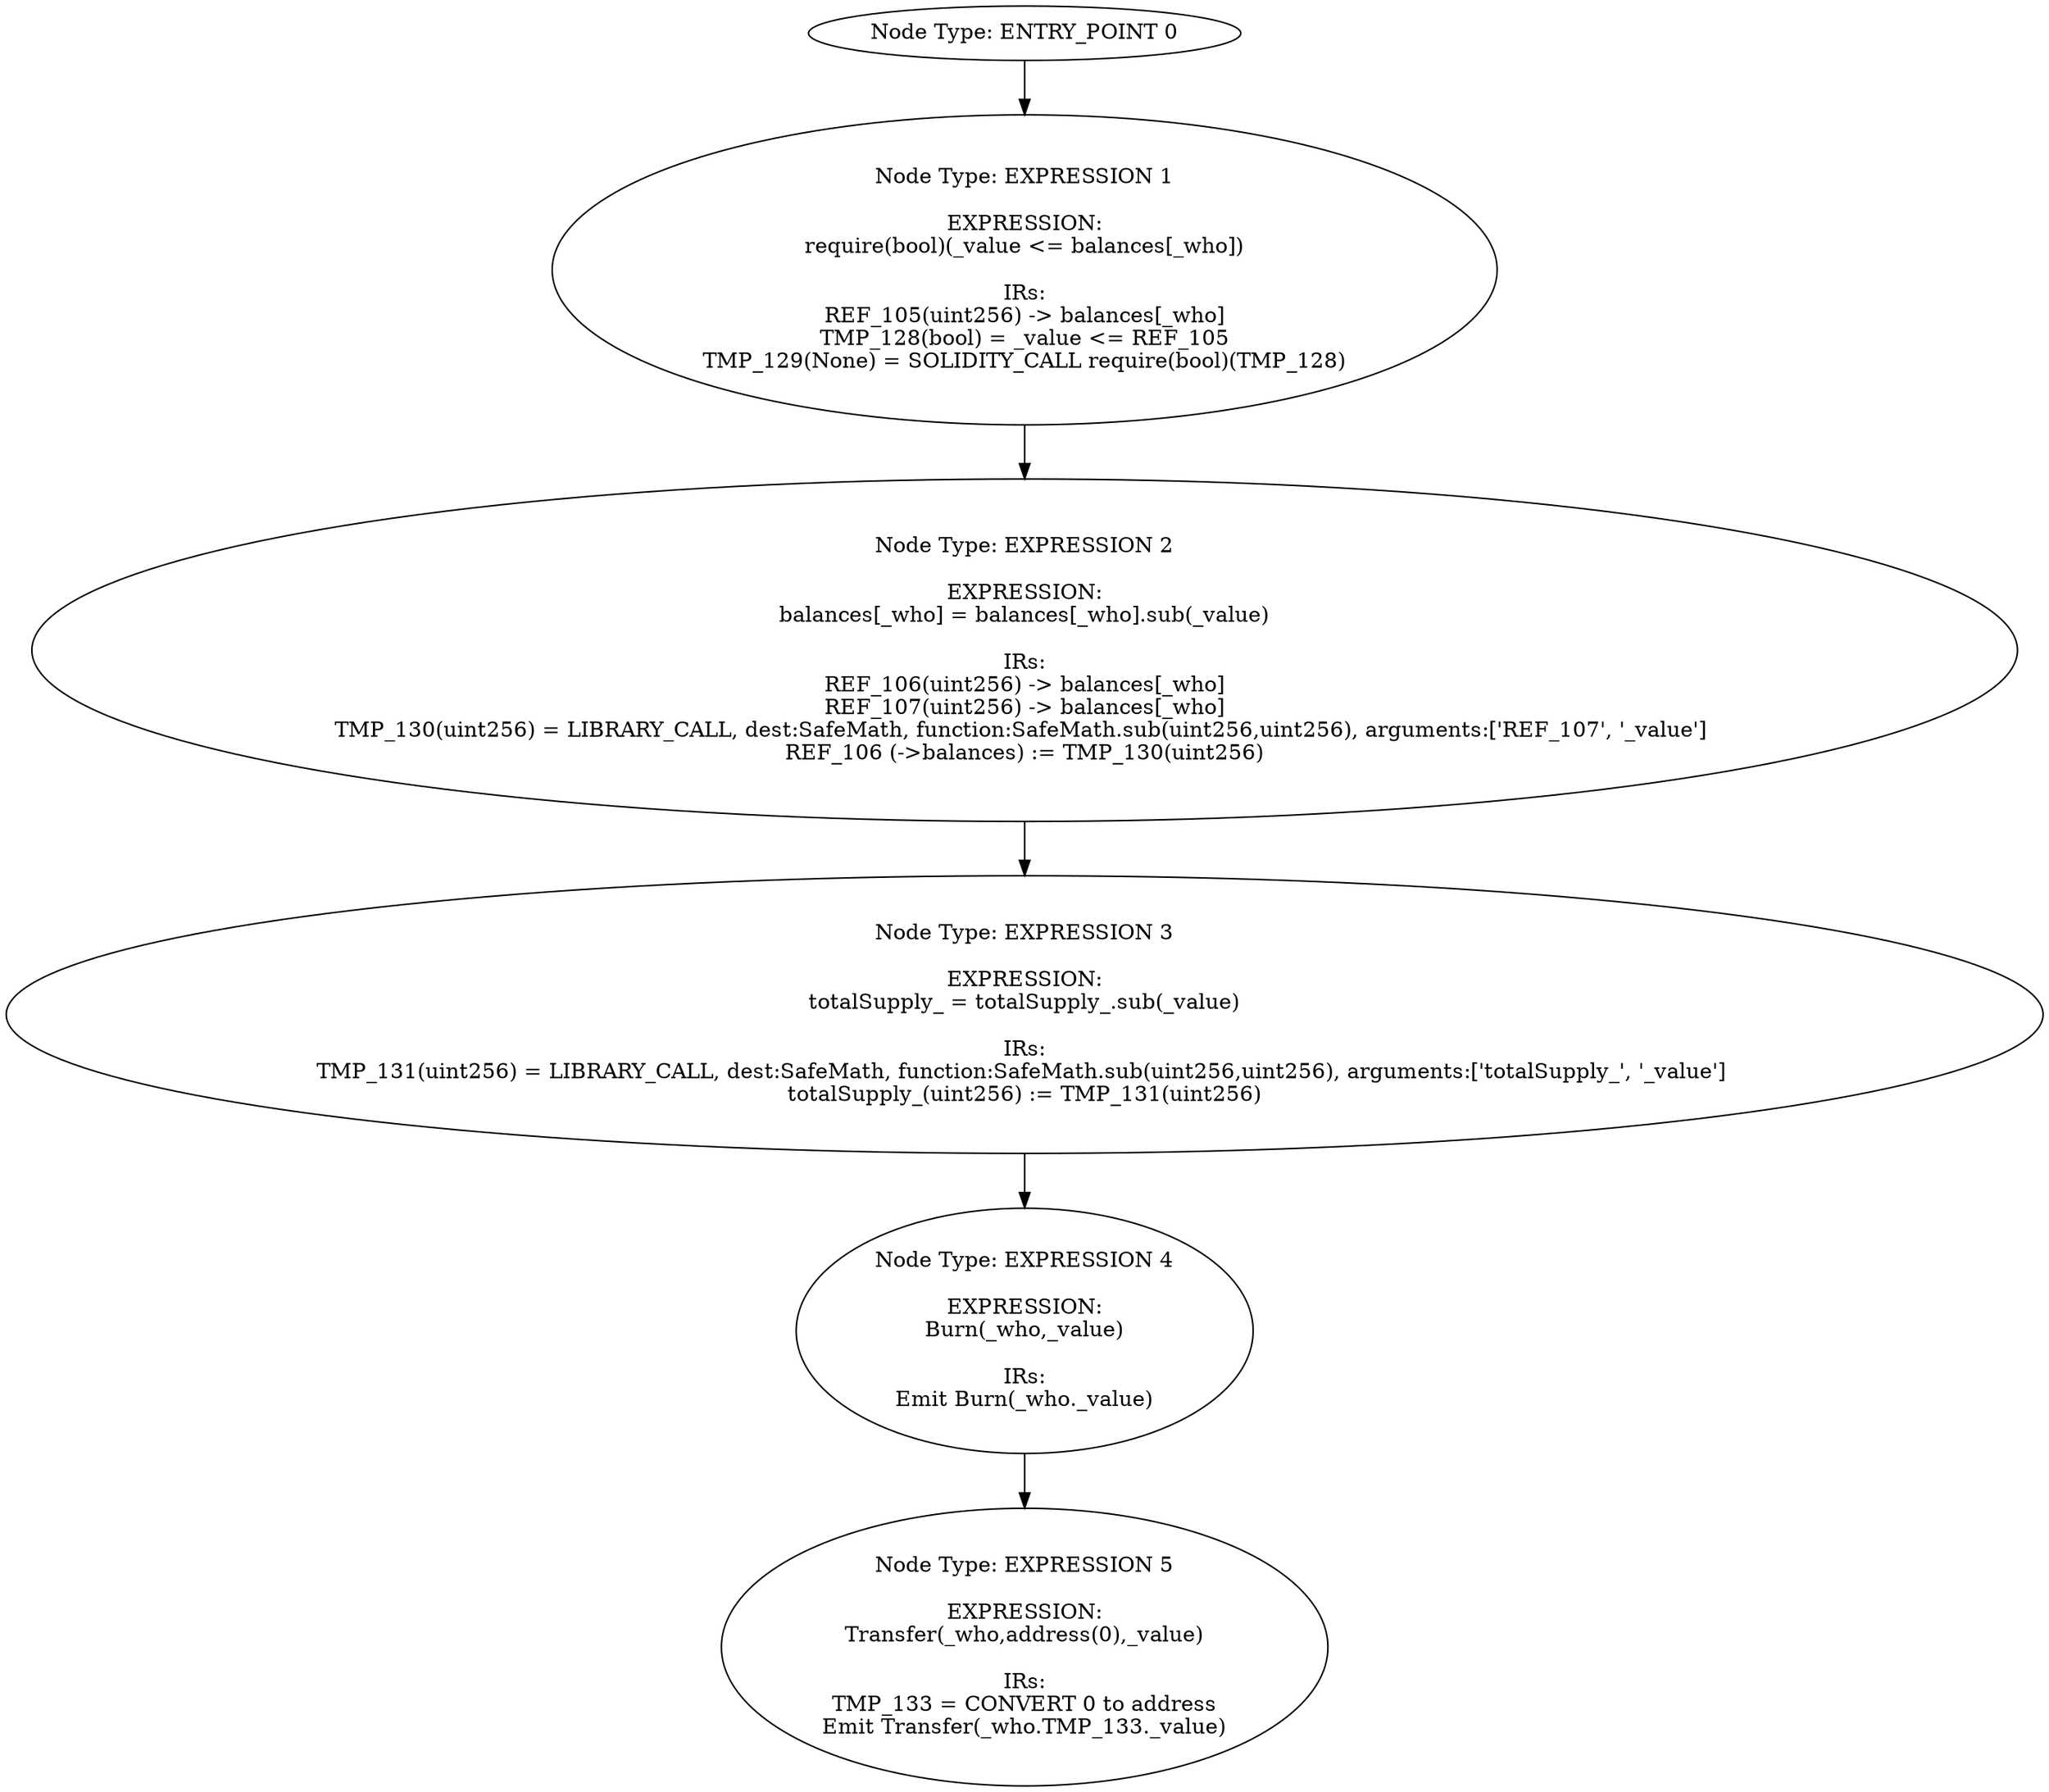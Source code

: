digraph{
0[label="Node Type: ENTRY_POINT 0
"];
0->1;
1[label="Node Type: EXPRESSION 1

EXPRESSION:
require(bool)(_value <= balances[_who])

IRs:
REF_105(uint256) -> balances[_who]
TMP_128(bool) = _value <= REF_105
TMP_129(None) = SOLIDITY_CALL require(bool)(TMP_128)"];
1->2;
2[label="Node Type: EXPRESSION 2

EXPRESSION:
balances[_who] = balances[_who].sub(_value)

IRs:
REF_106(uint256) -> balances[_who]
REF_107(uint256) -> balances[_who]
TMP_130(uint256) = LIBRARY_CALL, dest:SafeMath, function:SafeMath.sub(uint256,uint256), arguments:['REF_107', '_value'] 
REF_106 (->balances) := TMP_130(uint256)"];
2->3;
3[label="Node Type: EXPRESSION 3

EXPRESSION:
totalSupply_ = totalSupply_.sub(_value)

IRs:
TMP_131(uint256) = LIBRARY_CALL, dest:SafeMath, function:SafeMath.sub(uint256,uint256), arguments:['totalSupply_', '_value'] 
totalSupply_(uint256) := TMP_131(uint256)"];
3->4;
4[label="Node Type: EXPRESSION 4

EXPRESSION:
Burn(_who,_value)

IRs:
Emit Burn(_who._value)"];
4->5;
5[label="Node Type: EXPRESSION 5

EXPRESSION:
Transfer(_who,address(0),_value)

IRs:
TMP_133 = CONVERT 0 to address
Emit Transfer(_who.TMP_133._value)"];
}
